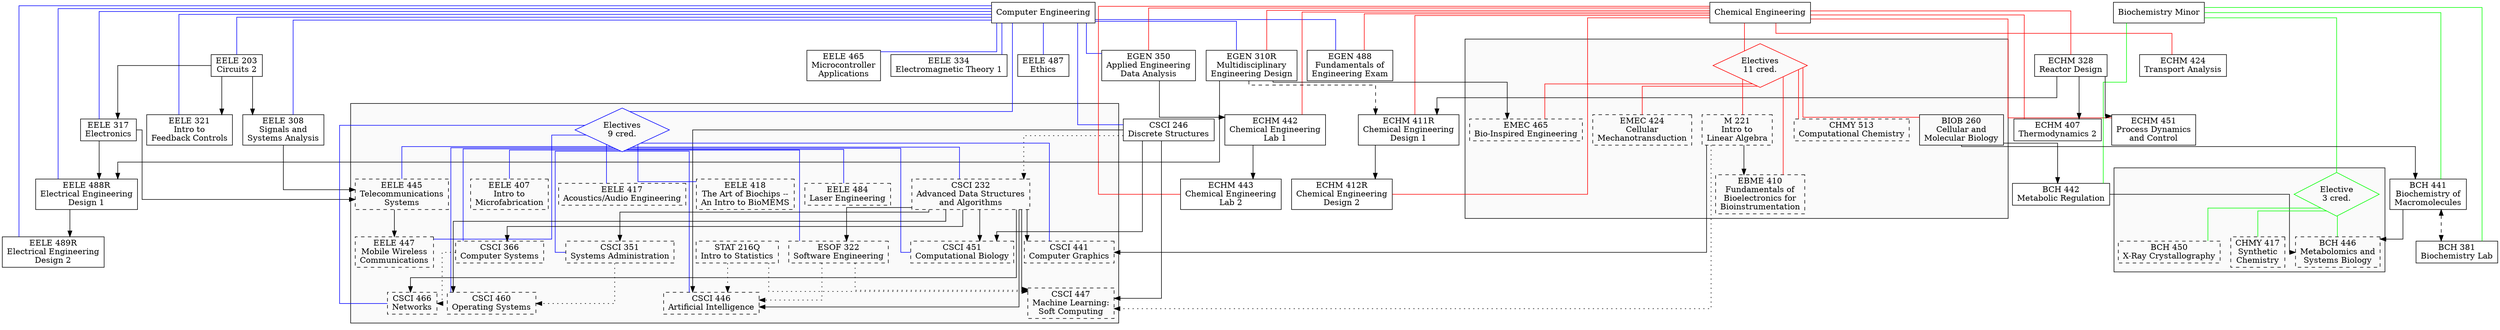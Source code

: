 digraph requirements {
concentrate=true; splines=ortho;

{node [shape=box];
	{rank=same;
		"Computer Engineering" ->
		"Chemical Engineering" ->
		"Biochemistry Minor"
		[arrowhead=none,color=invis];
	}
}

{node [shape=box];

	"EGEN 350"  [label="\N\nApplied Engineering\nData Analysis"];
	"EGEN 310R" [label="\N\nMultidisciplinary\nEngineering Design"];
	"ECHM 328"  [label="\N\nReactor Design"];
	"ECHM 411R" [label="\N\nChemical Engineering\nDesign 1"];
	"ECHM 442"  [label="\N\nChemical Engineering\nLab 1"];
	"ECHM 407"  [label="\N\nThermodynamics 2"];
	"ECHM 424"  [label="\N\nTransport Analysis"];
	"ECHM 412R" [label="\N\nChemical Engineering\nDesign 2"];
	"ECHM 451"  [label="\N\nProcess Dynamics\nand Control"];
	"EGEN 488"  [label="\N\nFundamentals of\nEngineering Exam"];
	"ECHM 443"  [label="\N\nChemical Engineering\nLab 2"];

	"EELE 203"  [label="\N\nCircuits 2"];
	"EELE 308"  [label="\N\nSignals and\nSystems Analysis"];
	"EELE 317"  [label="\N\nElectronics"];
	"CSCI 246"  [label="\N\nDiscrete Structures"];
	"EELE 465"  [label="\N\nMicrocontroller\nApplications"];
	"EELE 321"  [label="\N\nIntro to\nFeedback Controls"];
	"EELE 334"  [label="\N\nElectromagnetic Theory 1"];
	"EELE 488R" [label="\N\nElectrical Engineering\nDesign 1"];
	"EELE 489R" [label="\N\nElectrical Engineering\nDesign 2"];
	"EELE 487"  [label="\N\nEthics"];

	"BCH 441"   [label="\N\nBiochemistry of\nMacromolecules"];
	"BCH 442"   [label="\N\nMetabolic Regulation"];
	"BCH 381"   [label="\N\nBiochemistry Lab"];

	subgraph cluster_coelectives {
		bgcolor=grey98;

		COELECTIVES [label="Electives\n9 cred.",shape=diamond,color=blue]

		"CSCI 232"  [label="\N\nAdvanced Data Structures\nand Algorithms",style=dashed];
		"CSCI 441"  [label="\N\nComputer Graphics",style=dashed];
		"CSCI 446"  [label="\N\nArtificial Intelligence",style=dashed];
		"CSCI 447"  [label="\N\nMachine Learning:\nSoft Computing",style=dashed];
		"CSCI 451"  [label="\N\nComputational Biology",style=dashed];
		"CSCI 460"  [label="\N\nOperating Systems",style=dashed];
		"CSCI 466"  [label="\N\nNetworks",style=dashed];

		"EELE 407"  [label="\N\nIntro to\nMicrofabrication",style=dashed];
		"EELE 417"  [label="\N\nAcoustics/Audio Engineering",style=dashed];
		"EELE 418"  [label="\N\nThe Art of Biochips --\nAn Intro to BioMEMS",style=dashed];
		"EELE 484"  [label="\N\nLaser Engineering",style=dashed];
		"EELE 447"  [label="\N\nMobile Wireless\nCommunications",style=dashed];

		"CSCI 366"  [label="\N\nComputer Systems",style=dashed];
		"CSCI 351"  [label="\N\nSystems Administration",style=dashed];
		"EELE 445"  [label="\N\nTelecommunications\nSystems",style=dashed];
		"ESOF 322"  [label="\N\nSoftware Engineering",style=dashed];
		"STAT 216Q" [label="\N\nIntro to Statistics",style=dashed];
	}

	subgraph cluster_chelectives {
		bgcolor=grey98;

		CHELECTIVES [label="Electives\n11 cred.",shape=diamond,color=red]

		"BIOB 260"  [label="\N\nCellular and\nMolecular Biology"];
		"CHMY 513"  [label="\N\nComputational Chemistry",style=dashed];
		"EBME 410"  [label="\N\nFundamentals of\nBioelectronics for\nBioinstrumentation",style=dashed];
		"EMEC 424"  [label="\N\nCellular\nMechanotransduction",style=dashed];
		"EMEC 465"  [label="\N\nBio-Inspired Engineering",style=dashed];
		"M 221"     [label="\N\nIntro to\nLinear Algebra",style=dashed];
	}

	subgraph cluster_bcelectives {
		bgcolor=grey98;

		BCELECTIVES [label="Elective\n3 cred.",shape=diamond,color=green]

		"BCH 446"   [label="\N\nMetabolomics and\nSystems Biology",style=dashed];
		"BCH 450"   [label="\N\nX-Ray Crystallography",style=dashed];
		"CHMY 417"  [label="\N\nSynthetic\nChemistry",style=dashed];
	}

	}

	"Chemical Engineering" -> { "ECHM 328" "ECHM 407" "ECHM 411R"
	"ECHM 412R" "ECHM 424" "ECHM 442" "ECHM 443" "ECHM 451"
	"EGEN 310R" "EGEN 350" "EGEN 488" CHELECTIVES }
	[arrowhead=none,color=red];

	"Computer Engineering" -> { "CSCI 246" "EELE 203" "EELE 308"
	"EELE 317" "EELE 321" "EELE 334" "EELE 465" "EELE 487"
	"EELE 488R" "EELE 489R" "EGEN 310R" "EGEN 350" "EGEN 488"
	COELECTIVES }
	[arrowhead=none,color=blue];

	"Biochemistry Minor" -> { "BCH 381" "BCH 441" "BCH 442"
	BCELECTIVES }
	[arrowhead=none,color=green];

	"ECHM 328" -> { "ECHM 407" "ECHM 411R" "ECHM 451" };
	"EGEN 350" -> "ECHM 442";
	"EGEN 310R" -> "ECHM 411R"
	[style=dashed];
	"ECHM 411R" -> "ECHM 412R";
	"ECHM 442" -> "ECHM 443";

	"EELE 203" -> { "EELE 308" "EELE 317" "EELE 321" };
	{ "EELE 317" "EGEN 310R" } -> "EELE 488R";
	"EELE 488R" -> "EELE 489R";
	COELECTIVES;

	"BCH 381" -> "BCH 441" [style=dashed];
	"BCH 441" -> "BCH 381" [style=dashed];
	"BIOB 260" -> "BCH 441";
	"BIOB 260" -> "BCH 442";
	{ "BCH 441" "BCH 442" } -> "BCH 446";

	// Electives
	CHELECTIVES -> { "BIOB 260" "CHMY 513" "EBME 410" "EMEC 424" "EMEC 465" "M 221" }
	[arrowhead=none,color=red];

	COELECTIVES -> { "CSCI 232" "CSCI 351" "CSCI 366" "CSCI 441" "CSCI 446" "CSCI 451" "CSCI 460" "CSCI 466" "EELE 407" "EELE 417" "EELE 418" "EELE 445" "EELE 447" "EELE 484" "ESOF 322" }
	[arrowhead=none,color=blue];

	BCELECTIVES -> { "BCH 446" "BCH 450" "CHMY 417" }
	[arrowhead=none,color=green];

	"EGEN 310R" -> "EMEC 465";

	"M 221" -> "EBME 410";

	"CSCI 232" -> { "CSCI 441" "CSCI 460" "CSCI 466" "CSCI 366" "ESOF 322" };
	"M 221" -> "CSCI 441";
	{ "CSCI 232" "CSCI 246" } -> { "CSCI 446" "CSCI 447" "CSCI 451" };
	{ "EELE 308" "EELE 317" } -> "EELE 445"
	"CSCI 232" -> "CSCI 351"
	"EELE 445" -> "EELE 447";

	"CSCI 246" -> "CSCI 232"
	[style=dotted];
	"CSCI 351" -> "CSCI 460"
	[style=dotted];
	"CSCI 366" -> "CSCI 466"
	[style=dotted];
	{ "ESOF 322" "STAT 216Q" } -> "CSCI 446"
	[style=dotted];
	{ "ESOF 322" "M 221" "STAT 216Q" } -> "CSCI 447"
	[style=dotted];
}
